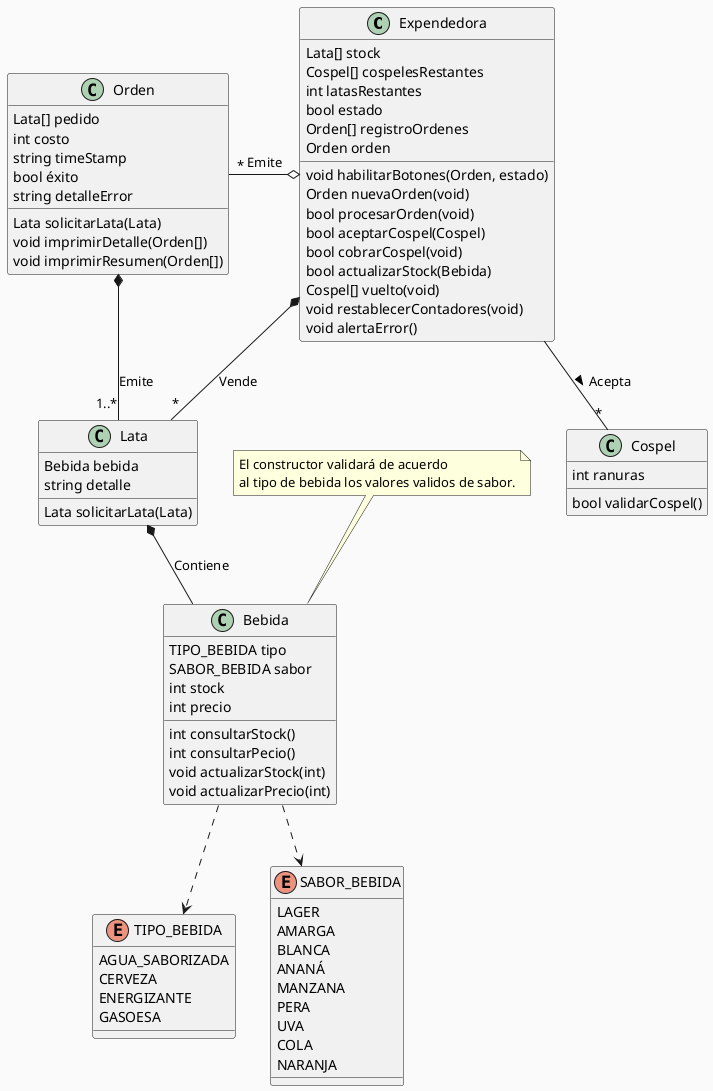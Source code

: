 @startuml
    skinparam backgroundColor #FAFAFA
    class Expendedora {
        Lata[] stock
        Cospel[] cospelesRestantes
        int latasRestantes
        bool estado
        Orden[] registroOrdenes
        Orden orden
        void habilitarBotones(Orden, estado)
        Orden nuevaOrden(void)
        bool procesarOrden(void)
        bool aceptarCospel(Cospel)
        bool cobrarCospel(void)
        bool actualizarStock(Bebida)
        Cospel[] vuelto(void)
        void restablecerContadores(void)
        void alertaError()
    }

    class Orden {
        Lata[] pedido
        int costo
        string timeStamp
        bool éxito
        string detalleError
        Lata solicitarLata(Lata)
        void imprimirDetalle(Orden[])
        void imprimirResumen(Orden[])
    }

    class Lata {
        Bebida bebida
        string detalle
        Lata solicitarLata(Lata)
    }

    enum TIPO_BEBIDA {
        AGUA_SABORIZADA
        CERVEZA
        ENERGIZANTE
        GASOESA
    }

    enum SABOR_BEBIDA {
        LAGER
        AMARGA
        BLANCA
        ANANÁ
        MANZANA
        PERA
        UVA
        COLA
        NARANJA
    }


    class Bebida {
        TIPO_BEBIDA tipo
        SABOR_BEBIDA sabor
        int stock
        int precio
        int consultarStock()
        int consultarPecio()
        void actualizarStock(int)
        void actualizarPrecio(int)
    }
    note top: El constructor validará de acuerdo \nal tipo de bebida los valores validos de sabor.

    class Cospel {
        int ranuras
        bool validarCospel()
    }

    Bebida ..> SABOR_BEBIDA
    Bebida ..> TIPO_BEBIDA
    Lata *-- Bebida: Contiene
    Orden *-- "1..*" Lata: Emite
    Expendedora o-left- "*" Orden: Emite 
    Expendedora -down- "*" Cospel: Acepta >
    Expendedora *-right- "*" Lata: Vende
@enduml